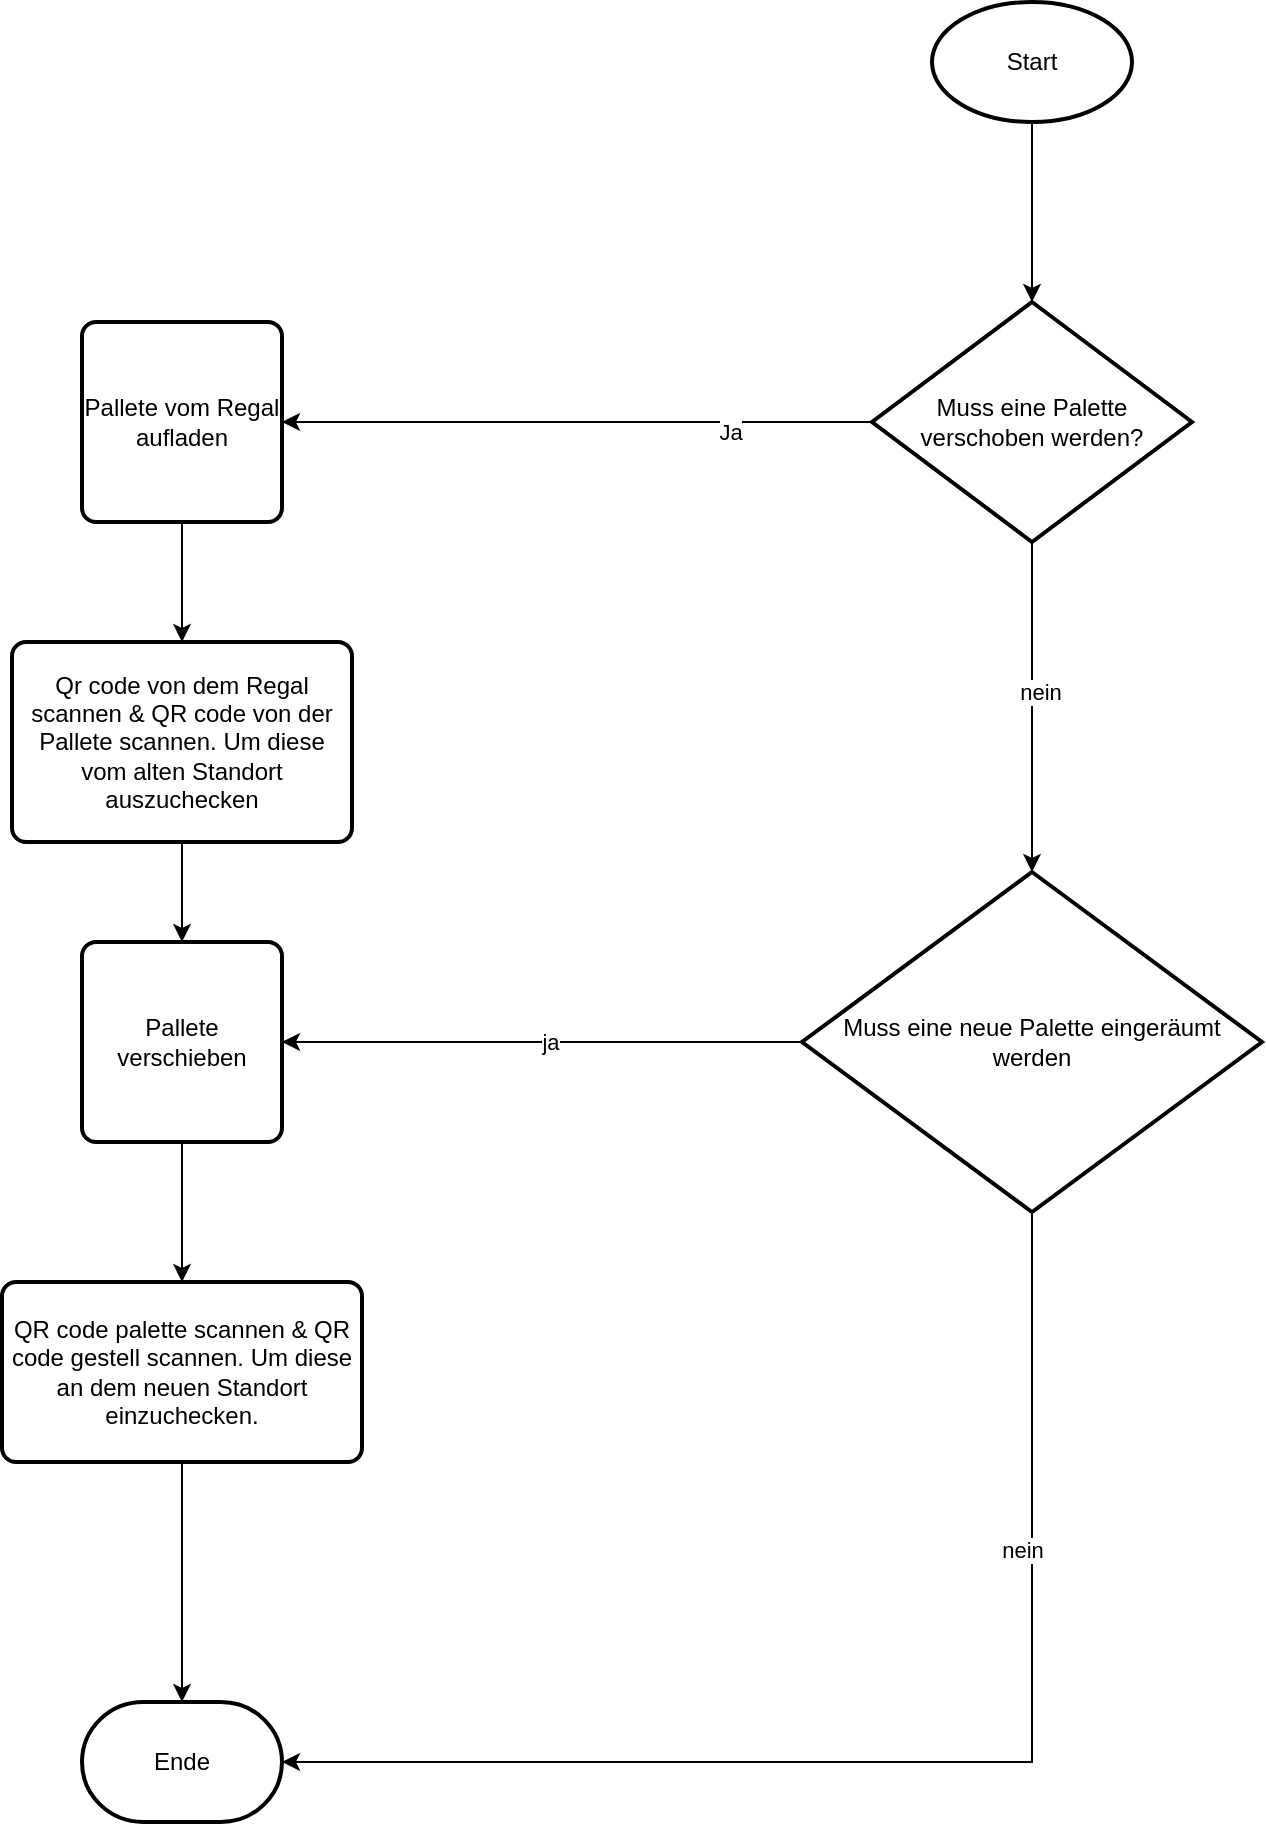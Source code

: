 <mxfile version="28.1.1">
  <diagram name="Page-1" id="TTty2uajeuLbPBEcXpw1">
    <mxGraphModel dx="1665" dy="1032" grid="1" gridSize="10" guides="1" tooltips="1" connect="1" arrows="1" fold="1" page="1" pageScale="1" pageWidth="850" pageHeight="1100" math="0" shadow="0">
      <root>
        <mxCell id="0" />
        <mxCell id="1" parent="0" />
        <mxCell id="NNK79b1v6qwRq7ZdVHqy-5" style="edgeStyle=orthogonalEdgeStyle;rounded=0;orthogonalLoop=1;jettySize=auto;html=1;exitX=0;exitY=0.5;exitDx=0;exitDy=0;" parent="1" source="A30zaEteu6kHjzitrpnH-1" target="NNK79b1v6qwRq7ZdVHqy-3" edge="1">
          <mxGeometry relative="1" as="geometry" />
        </mxCell>
        <mxCell id="A30zaEteu6kHjzitrpnH-3" value="Ja" style="edgeLabel;html=1;align=center;verticalAlign=middle;resizable=0;points=[];" vertex="1" connectable="0" parent="NNK79b1v6qwRq7ZdVHqy-5">
          <mxGeometry x="-0.507" y="5" relative="1" as="geometry">
            <mxPoint x="1" as="offset" />
          </mxGeometry>
        </mxCell>
        <mxCell id="A30zaEteu6kHjzitrpnH-2" value="" style="edgeStyle=orthogonalEdgeStyle;rounded=0;orthogonalLoop=1;jettySize=auto;html=1;" edge="1" parent="1" source="NNK79b1v6qwRq7ZdVHqy-1" target="A30zaEteu6kHjzitrpnH-1">
          <mxGeometry relative="1" as="geometry" />
        </mxCell>
        <mxCell id="NNK79b1v6qwRq7ZdVHqy-1" value="Start" style="strokeWidth=2;html=1;shape=mxgraph.flowchart.start_1;whiteSpace=wrap;" parent="1" vertex="1">
          <mxGeometry x="585" y="90" width="100" height="60" as="geometry" />
        </mxCell>
        <mxCell id="NNK79b1v6qwRq7ZdVHqy-7" style="edgeStyle=orthogonalEdgeStyle;rounded=0;orthogonalLoop=1;jettySize=auto;html=1;" parent="1" source="NNK79b1v6qwRq7ZdVHqy-3" target="NNK79b1v6qwRq7ZdVHqy-4" edge="1">
          <mxGeometry relative="1" as="geometry" />
        </mxCell>
        <mxCell id="NNK79b1v6qwRq7ZdVHqy-3" value="&lt;div&gt;Pallete vom Regal aufladen&lt;/div&gt;" style="rounded=1;whiteSpace=wrap;html=1;absoluteArcSize=1;arcSize=14;strokeWidth=2;" parent="1" vertex="1">
          <mxGeometry x="160" y="250" width="100" height="100" as="geometry" />
        </mxCell>
        <mxCell id="NNK79b1v6qwRq7ZdVHqy-8" style="edgeStyle=orthogonalEdgeStyle;rounded=0;orthogonalLoop=1;jettySize=auto;html=1;entryX=0.5;entryY=0;entryDx=0;entryDy=0;" parent="1" source="NNK79b1v6qwRq7ZdVHqy-4" target="NNK79b1v6qwRq7ZdVHqy-9" edge="1">
          <mxGeometry relative="1" as="geometry">
            <mxPoint x="175" y="590" as="targetPoint" />
          </mxGeometry>
        </mxCell>
        <mxCell id="NNK79b1v6qwRq7ZdVHqy-4" value="Qr code von dem Regal scannen &amp;amp;&amp;nbsp;QR code von der Pallete scannen. Um diese vom alten Standort auszuchecken" style="rounded=1;whiteSpace=wrap;html=1;absoluteArcSize=1;arcSize=14;strokeWidth=2;" parent="1" vertex="1">
          <mxGeometry x="125" y="410" width="170" height="100" as="geometry" />
        </mxCell>
        <mxCell id="NNK79b1v6qwRq7ZdVHqy-16" style="edgeStyle=orthogonalEdgeStyle;rounded=0;orthogonalLoop=1;jettySize=auto;html=1;" parent="1" source="NNK79b1v6qwRq7ZdVHqy-9" target="NNK79b1v6qwRq7ZdVHqy-11" edge="1">
          <mxGeometry relative="1" as="geometry" />
        </mxCell>
        <mxCell id="NNK79b1v6qwRq7ZdVHqy-9" value="Pallete verschieben" style="rounded=1;whiteSpace=wrap;html=1;absoluteArcSize=1;arcSize=14;strokeWidth=2;" parent="1" vertex="1">
          <mxGeometry x="160" y="560" width="100" height="100" as="geometry" />
        </mxCell>
        <mxCell id="NNK79b1v6qwRq7ZdVHqy-11" value="QR code palette scannen &amp;amp;&amp;nbsp;QR code gestell scannen. Um diese an dem neuen Standort einzuchecken." style="rounded=1;whiteSpace=wrap;html=1;absoluteArcSize=1;arcSize=14;strokeWidth=2;" parent="1" vertex="1">
          <mxGeometry x="120" y="730" width="180" height="90" as="geometry" />
        </mxCell>
        <mxCell id="NNK79b1v6qwRq7ZdVHqy-14" style="edgeStyle=orthogonalEdgeStyle;rounded=0;orthogonalLoop=1;jettySize=auto;html=1;" parent="1" source="NNK79b1v6qwRq7ZdVHqy-11" target="NNK79b1v6qwRq7ZdVHqy-13" edge="1">
          <mxGeometry relative="1" as="geometry">
            <mxPoint x="175" y="870" as="sourcePoint" />
          </mxGeometry>
        </mxCell>
        <mxCell id="NNK79b1v6qwRq7ZdVHqy-13" value="Ende" style="strokeWidth=2;html=1;shape=mxgraph.flowchart.terminator;whiteSpace=wrap;" parent="1" vertex="1">
          <mxGeometry x="160" y="940" width="100" height="60" as="geometry" />
        </mxCell>
        <mxCell id="A30zaEteu6kHjzitrpnH-5" value="" style="edgeStyle=orthogonalEdgeStyle;rounded=0;orthogonalLoop=1;jettySize=auto;html=1;" edge="1" parent="1" source="A30zaEteu6kHjzitrpnH-1" target="A30zaEteu6kHjzitrpnH-4">
          <mxGeometry relative="1" as="geometry" />
        </mxCell>
        <mxCell id="A30zaEteu6kHjzitrpnH-8" value="nein" style="edgeLabel;html=1;align=center;verticalAlign=middle;resizable=0;points=[];" vertex="1" connectable="0" parent="A30zaEteu6kHjzitrpnH-5">
          <mxGeometry x="-0.106" y="4" relative="1" as="geometry">
            <mxPoint y="1" as="offset" />
          </mxGeometry>
        </mxCell>
        <mxCell id="A30zaEteu6kHjzitrpnH-1" value="Muss eine Palette verschoben werden?" style="rhombus;whiteSpace=wrap;html=1;strokeWidth=2;" vertex="1" parent="1">
          <mxGeometry x="555" y="240" width="160" height="120" as="geometry" />
        </mxCell>
        <mxCell id="A30zaEteu6kHjzitrpnH-6" style="edgeStyle=orthogonalEdgeStyle;rounded=0;orthogonalLoop=1;jettySize=auto;html=1;" edge="1" parent="1" source="A30zaEteu6kHjzitrpnH-4" target="NNK79b1v6qwRq7ZdVHqy-9">
          <mxGeometry relative="1" as="geometry" />
        </mxCell>
        <mxCell id="A30zaEteu6kHjzitrpnH-9" value="ja" style="edgeLabel;html=1;align=center;verticalAlign=middle;resizable=0;points=[];" vertex="1" connectable="0" parent="A30zaEteu6kHjzitrpnH-6">
          <mxGeometry x="-0.029" relative="1" as="geometry">
            <mxPoint as="offset" />
          </mxGeometry>
        </mxCell>
        <mxCell id="A30zaEteu6kHjzitrpnH-4" value="Muss eine neue Palette eingeräumt werden" style="rhombus;whiteSpace=wrap;html=1;strokeWidth=2;" vertex="1" parent="1">
          <mxGeometry x="520" y="525" width="230" height="170" as="geometry" />
        </mxCell>
        <mxCell id="A30zaEteu6kHjzitrpnH-7" style="edgeStyle=orthogonalEdgeStyle;rounded=0;orthogonalLoop=1;jettySize=auto;html=1;entryX=1;entryY=0.5;entryDx=0;entryDy=0;entryPerimeter=0;" edge="1" parent="1" source="A30zaEteu6kHjzitrpnH-4" target="NNK79b1v6qwRq7ZdVHqy-13">
          <mxGeometry relative="1" as="geometry">
            <Array as="points">
              <mxPoint x="635" y="970" />
            </Array>
          </mxGeometry>
        </mxCell>
        <mxCell id="A30zaEteu6kHjzitrpnH-10" value="nein" style="edgeLabel;html=1;align=center;verticalAlign=middle;resizable=0;points=[];" vertex="1" connectable="0" parent="A30zaEteu6kHjzitrpnH-7">
          <mxGeometry x="-0.481" y="-5" relative="1" as="geometry">
            <mxPoint as="offset" />
          </mxGeometry>
        </mxCell>
      </root>
    </mxGraphModel>
  </diagram>
</mxfile>

